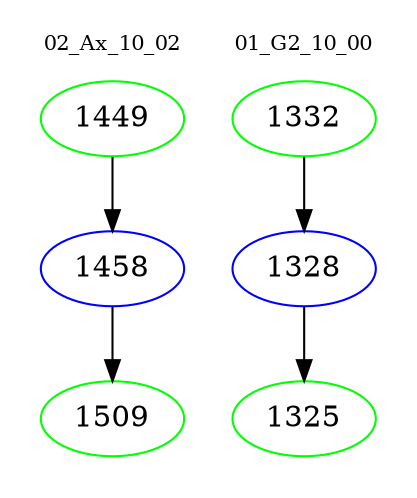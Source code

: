 digraph{
subgraph cluster_0 {
color = white
label = "02_Ax_10_02";
fontsize=10;
T0_1449 [label="1449", color="green"]
T0_1449 -> T0_1458 [color="black"]
T0_1458 [label="1458", color="blue"]
T0_1458 -> T0_1509 [color="black"]
T0_1509 [label="1509", color="green"]
}
subgraph cluster_1 {
color = white
label = "01_G2_10_00";
fontsize=10;
T1_1332 [label="1332", color="green"]
T1_1332 -> T1_1328 [color="black"]
T1_1328 [label="1328", color="blue"]
T1_1328 -> T1_1325 [color="black"]
T1_1325 [label="1325", color="green"]
}
}
